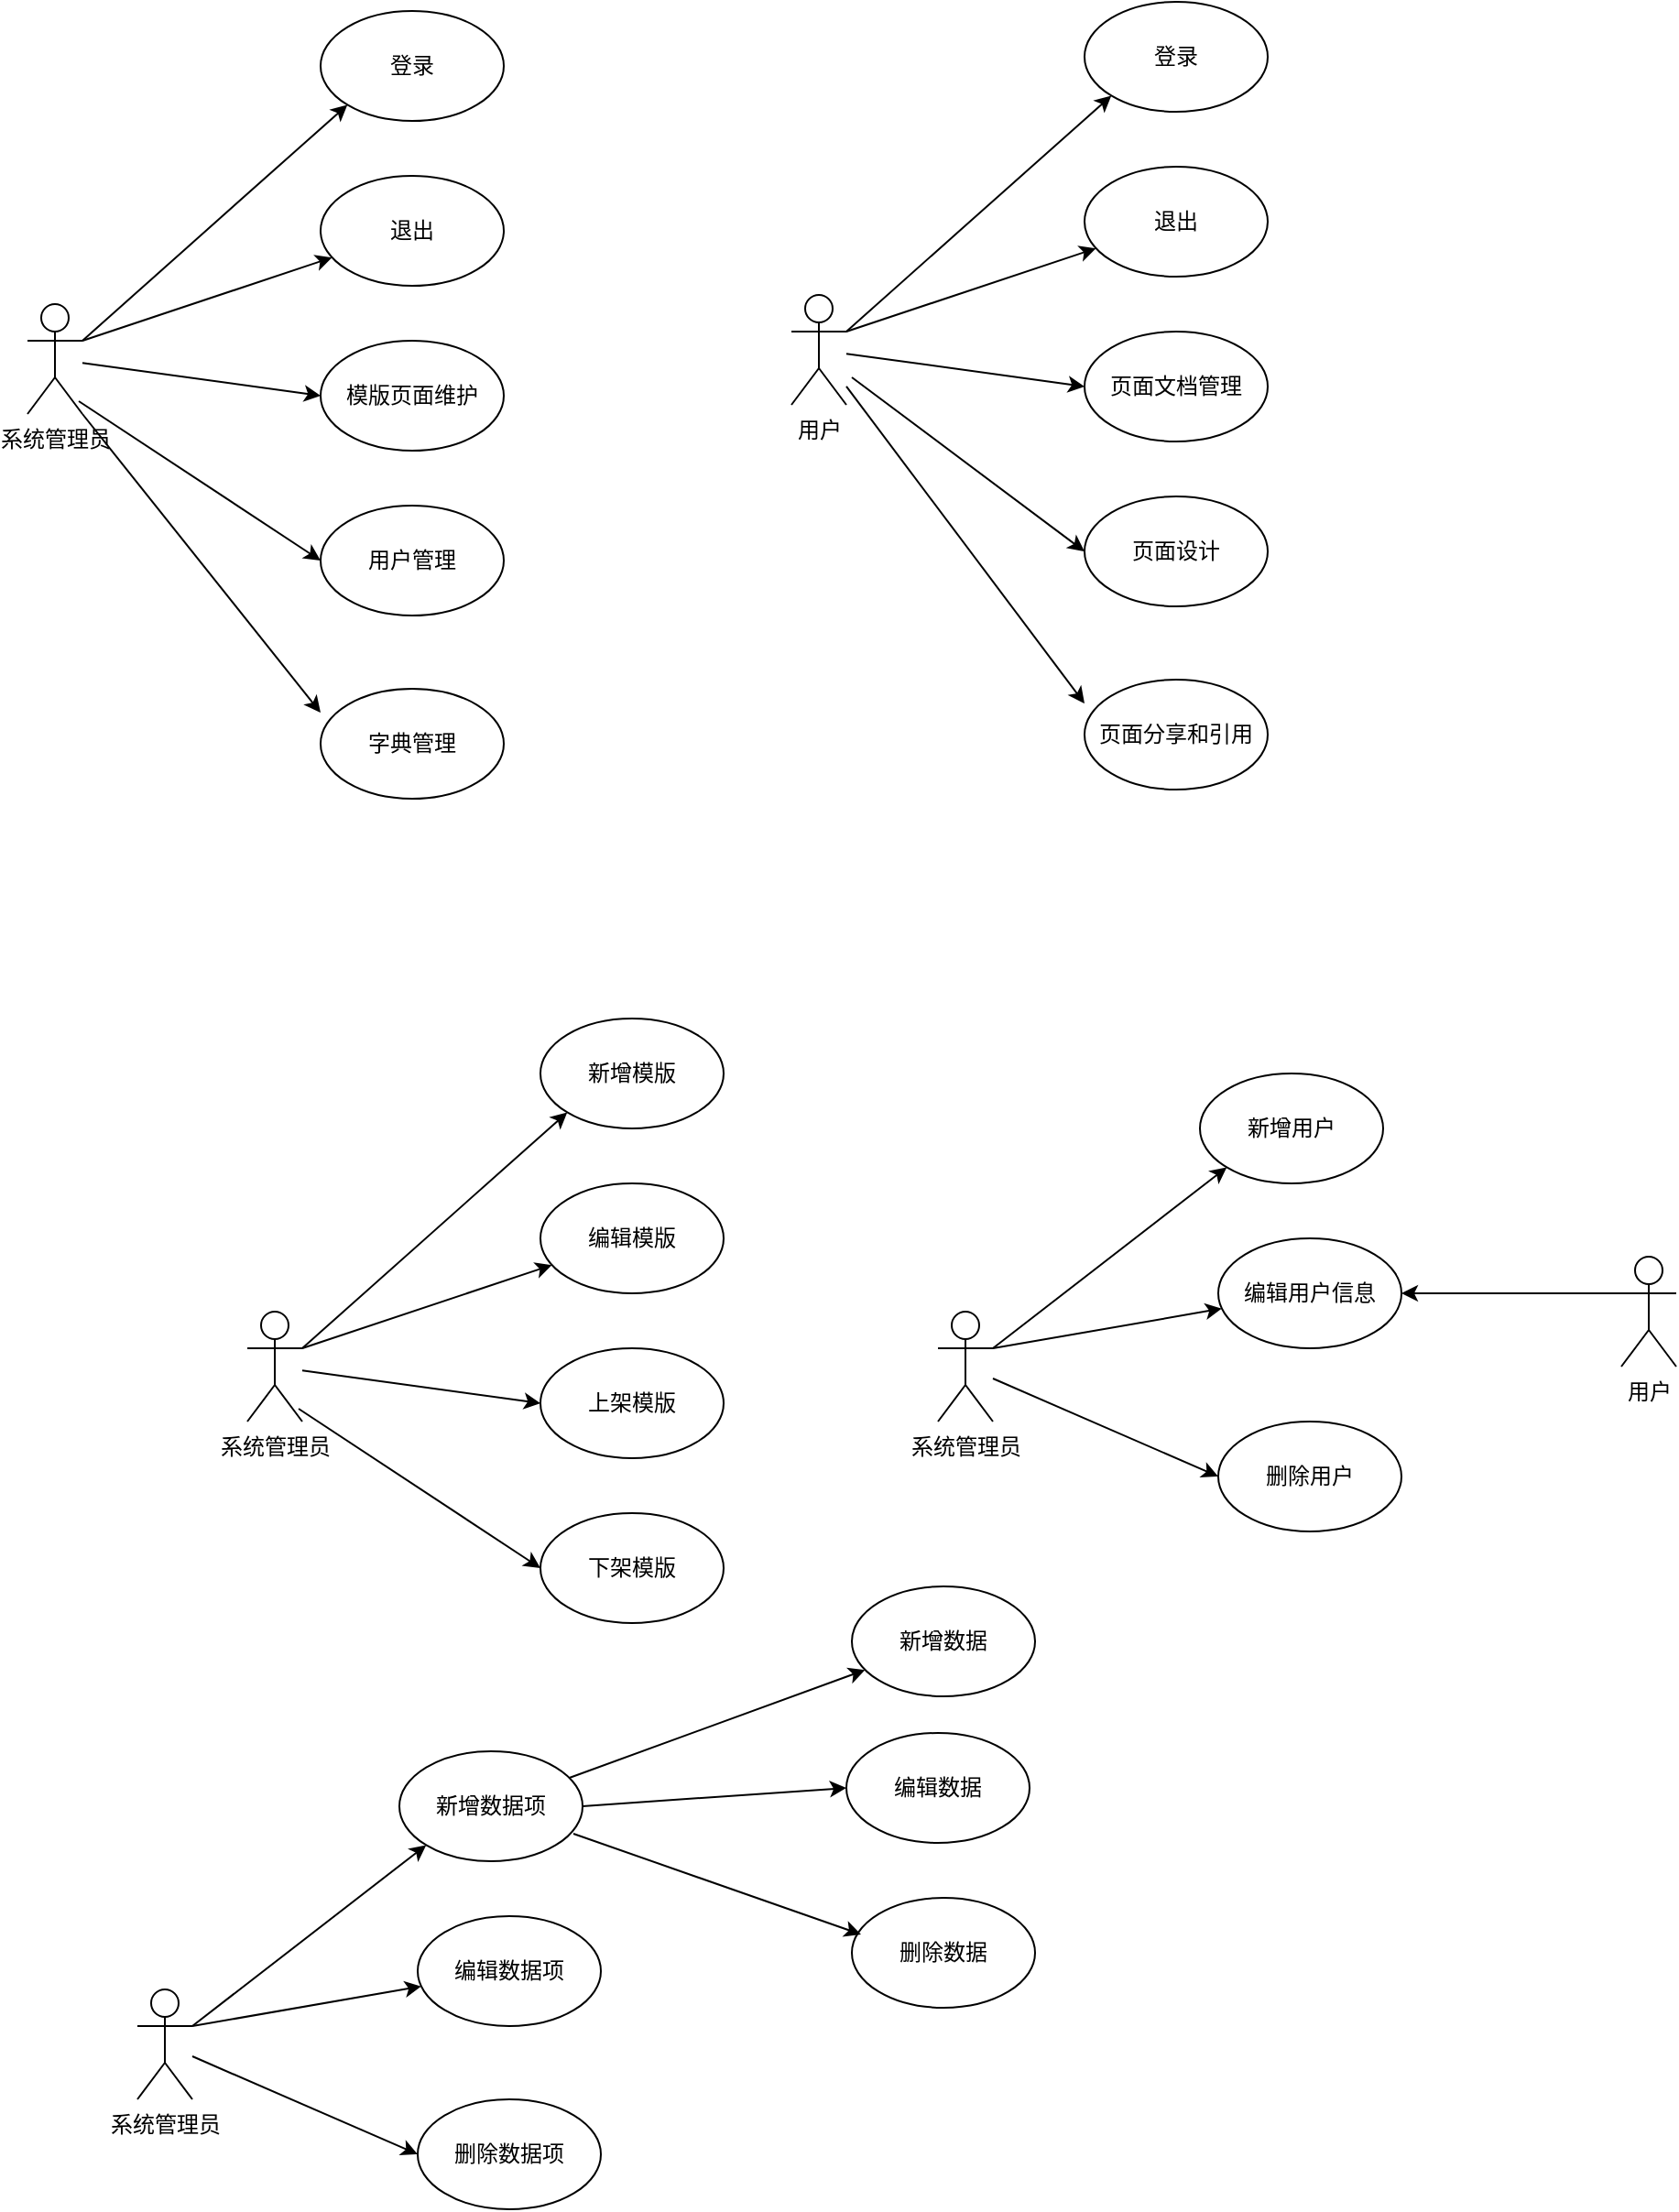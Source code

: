 <mxfile version="21.7.0" type="github">
  <diagram name="第 1 页" id="uGb3mlXIUazgqTFXJLFu">
    <mxGraphModel dx="954" dy="610" grid="1" gridSize="10" guides="1" tooltips="1" connect="1" arrows="1" fold="1" page="1" pageScale="1" pageWidth="827" pageHeight="1169" math="0" shadow="0">
      <root>
        <mxCell id="0" />
        <mxCell id="1" parent="0" />
        <mxCell id="ymelzY1RwOhpvOn5nYsV-1" value="系统管理员" style="shape=umlActor;verticalLabelPosition=bottom;verticalAlign=top;html=1;" vertex="1" parent="1">
          <mxGeometry x="150" y="230" width="30" height="60" as="geometry" />
        </mxCell>
        <mxCell id="ymelzY1RwOhpvOn5nYsV-3" value="登录" style="ellipse;whiteSpace=wrap;html=1;" vertex="1" parent="1">
          <mxGeometry x="310" y="70" width="100" height="60" as="geometry" />
        </mxCell>
        <mxCell id="ymelzY1RwOhpvOn5nYsV-4" value="退出" style="ellipse;whiteSpace=wrap;html=1;" vertex="1" parent="1">
          <mxGeometry x="310" y="160" width="100" height="60" as="geometry" />
        </mxCell>
        <mxCell id="ymelzY1RwOhpvOn5nYsV-5" value="模版页面维护" style="ellipse;whiteSpace=wrap;html=1;" vertex="1" parent="1">
          <mxGeometry x="310" y="250" width="100" height="60" as="geometry" />
        </mxCell>
        <mxCell id="ymelzY1RwOhpvOn5nYsV-6" value="用户管理" style="ellipse;whiteSpace=wrap;html=1;" vertex="1" parent="1">
          <mxGeometry x="310" y="340" width="100" height="60" as="geometry" />
        </mxCell>
        <mxCell id="ymelzY1RwOhpvOn5nYsV-7" value="字典管理" style="ellipse;whiteSpace=wrap;html=1;" vertex="1" parent="1">
          <mxGeometry x="310" y="440" width="100" height="60" as="geometry" />
        </mxCell>
        <mxCell id="ymelzY1RwOhpvOn5nYsV-9" value="" style="endArrow=classic;html=1;rounded=0;exitX=1;exitY=0.333;exitDx=0;exitDy=0;exitPerimeter=0;entryX=0;entryY=1;entryDx=0;entryDy=0;" edge="1" parent="1" source="ymelzY1RwOhpvOn5nYsV-1" target="ymelzY1RwOhpvOn5nYsV-3">
          <mxGeometry width="50" height="50" relative="1" as="geometry">
            <mxPoint x="390" y="340" as="sourcePoint" />
            <mxPoint x="440" y="290" as="targetPoint" />
          </mxGeometry>
        </mxCell>
        <mxCell id="ymelzY1RwOhpvOn5nYsV-14" value="" style="endArrow=classic;html=1;rounded=0;exitX=1;exitY=1;exitDx=0;exitDy=0;exitPerimeter=0;entryX=0;entryY=0.217;entryDx=0;entryDy=0;entryPerimeter=0;" edge="1" parent="1" source="ymelzY1RwOhpvOn5nYsV-1" target="ymelzY1RwOhpvOn5nYsV-7">
          <mxGeometry width="50" height="50" relative="1" as="geometry">
            <mxPoint x="390" y="340" as="sourcePoint" />
            <mxPoint x="300" y="450" as="targetPoint" />
          </mxGeometry>
        </mxCell>
        <mxCell id="ymelzY1RwOhpvOn5nYsV-15" value="" style="endArrow=classic;html=1;rounded=0;exitX=0.933;exitY=0.883;exitDx=0;exitDy=0;exitPerimeter=0;entryX=0;entryY=0.5;entryDx=0;entryDy=0;" edge="1" parent="1" source="ymelzY1RwOhpvOn5nYsV-1" target="ymelzY1RwOhpvOn5nYsV-6">
          <mxGeometry width="50" height="50" relative="1" as="geometry">
            <mxPoint x="390" y="340" as="sourcePoint" />
            <mxPoint x="440" y="290" as="targetPoint" />
          </mxGeometry>
        </mxCell>
        <mxCell id="ymelzY1RwOhpvOn5nYsV-16" value="" style="endArrow=classic;html=1;rounded=0;" edge="1" parent="1" source="ymelzY1RwOhpvOn5nYsV-1">
          <mxGeometry width="50" height="50" relative="1" as="geometry">
            <mxPoint x="390" y="340" as="sourcePoint" />
            <mxPoint x="310" y="280" as="targetPoint" />
          </mxGeometry>
        </mxCell>
        <mxCell id="ymelzY1RwOhpvOn5nYsV-17" value="" style="endArrow=classic;html=1;rounded=0;" edge="1" parent="1" target="ymelzY1RwOhpvOn5nYsV-4">
          <mxGeometry width="50" height="50" relative="1" as="geometry">
            <mxPoint x="180" y="250" as="sourcePoint" />
            <mxPoint x="440" y="290" as="targetPoint" />
          </mxGeometry>
        </mxCell>
        <mxCell id="ymelzY1RwOhpvOn5nYsV-19" value="用户" style="shape=umlActor;verticalLabelPosition=bottom;verticalAlign=top;html=1;" vertex="1" parent="1">
          <mxGeometry x="567" y="225" width="30" height="60" as="geometry" />
        </mxCell>
        <mxCell id="ymelzY1RwOhpvOn5nYsV-20" value="登录" style="ellipse;whiteSpace=wrap;html=1;" vertex="1" parent="1">
          <mxGeometry x="727" y="65" width="100" height="60" as="geometry" />
        </mxCell>
        <mxCell id="ymelzY1RwOhpvOn5nYsV-21" value="退出" style="ellipse;whiteSpace=wrap;html=1;" vertex="1" parent="1">
          <mxGeometry x="727" y="155" width="100" height="60" as="geometry" />
        </mxCell>
        <mxCell id="ymelzY1RwOhpvOn5nYsV-22" value="页面文档管理" style="ellipse;whiteSpace=wrap;html=1;" vertex="1" parent="1">
          <mxGeometry x="727" y="245" width="100" height="60" as="geometry" />
        </mxCell>
        <mxCell id="ymelzY1RwOhpvOn5nYsV-23" value="页面设计" style="ellipse;whiteSpace=wrap;html=1;" vertex="1" parent="1">
          <mxGeometry x="727" y="335" width="100" height="60" as="geometry" />
        </mxCell>
        <mxCell id="ymelzY1RwOhpvOn5nYsV-24" value="页面分享和引用" style="ellipse;whiteSpace=wrap;html=1;" vertex="1" parent="1">
          <mxGeometry x="727" y="435" width="100" height="60" as="geometry" />
        </mxCell>
        <mxCell id="ymelzY1RwOhpvOn5nYsV-25" value="" style="endArrow=classic;html=1;rounded=0;exitX=1;exitY=0.333;exitDx=0;exitDy=0;exitPerimeter=0;entryX=0;entryY=1;entryDx=0;entryDy=0;" edge="1" parent="1" source="ymelzY1RwOhpvOn5nYsV-19" target="ymelzY1RwOhpvOn5nYsV-20">
          <mxGeometry width="50" height="50" relative="1" as="geometry">
            <mxPoint x="807" y="335" as="sourcePoint" />
            <mxPoint x="857" y="285" as="targetPoint" />
          </mxGeometry>
        </mxCell>
        <mxCell id="ymelzY1RwOhpvOn5nYsV-26" value="" style="endArrow=classic;html=1;rounded=0;entryX=0;entryY=0.217;entryDx=0;entryDy=0;entryPerimeter=0;" edge="1" parent="1" source="ymelzY1RwOhpvOn5nYsV-19" target="ymelzY1RwOhpvOn5nYsV-24">
          <mxGeometry width="50" height="50" relative="1" as="geometry">
            <mxPoint x="807" y="335" as="sourcePoint" />
            <mxPoint x="717" y="445" as="targetPoint" />
          </mxGeometry>
        </mxCell>
        <mxCell id="ymelzY1RwOhpvOn5nYsV-27" value="" style="endArrow=classic;html=1;rounded=0;entryX=0;entryY=0.5;entryDx=0;entryDy=0;" edge="1" parent="1" target="ymelzY1RwOhpvOn5nYsV-23">
          <mxGeometry width="50" height="50" relative="1" as="geometry">
            <mxPoint x="600" y="270" as="sourcePoint" />
            <mxPoint x="857" y="285" as="targetPoint" />
          </mxGeometry>
        </mxCell>
        <mxCell id="ymelzY1RwOhpvOn5nYsV-28" value="" style="endArrow=classic;html=1;rounded=0;" edge="1" parent="1" source="ymelzY1RwOhpvOn5nYsV-19">
          <mxGeometry width="50" height="50" relative="1" as="geometry">
            <mxPoint x="807" y="335" as="sourcePoint" />
            <mxPoint x="727" y="275" as="targetPoint" />
          </mxGeometry>
        </mxCell>
        <mxCell id="ymelzY1RwOhpvOn5nYsV-29" value="" style="endArrow=classic;html=1;rounded=0;" edge="1" parent="1" target="ymelzY1RwOhpvOn5nYsV-21">
          <mxGeometry width="50" height="50" relative="1" as="geometry">
            <mxPoint x="597" y="245" as="sourcePoint" />
            <mxPoint x="857" y="285" as="targetPoint" />
          </mxGeometry>
        </mxCell>
        <mxCell id="ymelzY1RwOhpvOn5nYsV-30" value="系统管理员" style="shape=umlActor;verticalLabelPosition=bottom;verticalAlign=top;html=1;" vertex="1" parent="1">
          <mxGeometry x="270" y="780" width="30" height="60" as="geometry" />
        </mxCell>
        <mxCell id="ymelzY1RwOhpvOn5nYsV-31" value="新增模版" style="ellipse;whiteSpace=wrap;html=1;" vertex="1" parent="1">
          <mxGeometry x="430" y="620" width="100" height="60" as="geometry" />
        </mxCell>
        <mxCell id="ymelzY1RwOhpvOn5nYsV-32" value="编辑模版" style="ellipse;whiteSpace=wrap;html=1;" vertex="1" parent="1">
          <mxGeometry x="430" y="710" width="100" height="60" as="geometry" />
        </mxCell>
        <mxCell id="ymelzY1RwOhpvOn5nYsV-33" value="上架模版" style="ellipse;whiteSpace=wrap;html=1;" vertex="1" parent="1">
          <mxGeometry x="430" y="800" width="100" height="60" as="geometry" />
        </mxCell>
        <mxCell id="ymelzY1RwOhpvOn5nYsV-34" value="下架模版" style="ellipse;whiteSpace=wrap;html=1;" vertex="1" parent="1">
          <mxGeometry x="430" y="890" width="100" height="60" as="geometry" />
        </mxCell>
        <mxCell id="ymelzY1RwOhpvOn5nYsV-36" value="" style="endArrow=classic;html=1;rounded=0;exitX=1;exitY=0.333;exitDx=0;exitDy=0;exitPerimeter=0;entryX=0;entryY=1;entryDx=0;entryDy=0;" edge="1" parent="1" source="ymelzY1RwOhpvOn5nYsV-30" target="ymelzY1RwOhpvOn5nYsV-31">
          <mxGeometry width="50" height="50" relative="1" as="geometry">
            <mxPoint x="510" y="890" as="sourcePoint" />
            <mxPoint x="560" y="840" as="targetPoint" />
          </mxGeometry>
        </mxCell>
        <mxCell id="ymelzY1RwOhpvOn5nYsV-38" value="" style="endArrow=classic;html=1;rounded=0;exitX=0.933;exitY=0.883;exitDx=0;exitDy=0;exitPerimeter=0;entryX=0;entryY=0.5;entryDx=0;entryDy=0;" edge="1" parent="1" source="ymelzY1RwOhpvOn5nYsV-30" target="ymelzY1RwOhpvOn5nYsV-34">
          <mxGeometry width="50" height="50" relative="1" as="geometry">
            <mxPoint x="510" y="890" as="sourcePoint" />
            <mxPoint x="560" y="840" as="targetPoint" />
          </mxGeometry>
        </mxCell>
        <mxCell id="ymelzY1RwOhpvOn5nYsV-39" value="" style="endArrow=classic;html=1;rounded=0;" edge="1" parent="1" source="ymelzY1RwOhpvOn5nYsV-30">
          <mxGeometry width="50" height="50" relative="1" as="geometry">
            <mxPoint x="510" y="890" as="sourcePoint" />
            <mxPoint x="430" y="830" as="targetPoint" />
          </mxGeometry>
        </mxCell>
        <mxCell id="ymelzY1RwOhpvOn5nYsV-40" value="" style="endArrow=classic;html=1;rounded=0;" edge="1" parent="1" target="ymelzY1RwOhpvOn5nYsV-32">
          <mxGeometry width="50" height="50" relative="1" as="geometry">
            <mxPoint x="300" y="800" as="sourcePoint" />
            <mxPoint x="560" y="840" as="targetPoint" />
          </mxGeometry>
        </mxCell>
        <mxCell id="ymelzY1RwOhpvOn5nYsV-42" value="系统管理员" style="shape=umlActor;verticalLabelPosition=bottom;verticalAlign=top;html=1;" vertex="1" parent="1">
          <mxGeometry x="647" y="780" width="30" height="60" as="geometry" />
        </mxCell>
        <mxCell id="ymelzY1RwOhpvOn5nYsV-43" value="新增用户" style="ellipse;whiteSpace=wrap;html=1;" vertex="1" parent="1">
          <mxGeometry x="790" y="650" width="100" height="60" as="geometry" />
        </mxCell>
        <mxCell id="ymelzY1RwOhpvOn5nYsV-44" value="编辑用户信息" style="ellipse;whiteSpace=wrap;html=1;" vertex="1" parent="1">
          <mxGeometry x="800" y="740" width="100" height="60" as="geometry" />
        </mxCell>
        <mxCell id="ymelzY1RwOhpvOn5nYsV-45" value="删除用户" style="ellipse;whiteSpace=wrap;html=1;" vertex="1" parent="1">
          <mxGeometry x="800" y="840" width="100" height="60" as="geometry" />
        </mxCell>
        <mxCell id="ymelzY1RwOhpvOn5nYsV-47" value="" style="endArrow=classic;html=1;rounded=0;exitX=1;exitY=0.333;exitDx=0;exitDy=0;exitPerimeter=0;entryX=0;entryY=1;entryDx=0;entryDy=0;" edge="1" parent="1" source="ymelzY1RwOhpvOn5nYsV-42" target="ymelzY1RwOhpvOn5nYsV-43">
          <mxGeometry width="50" height="50" relative="1" as="geometry">
            <mxPoint x="887" y="890" as="sourcePoint" />
            <mxPoint x="937" y="840" as="targetPoint" />
          </mxGeometry>
        </mxCell>
        <mxCell id="ymelzY1RwOhpvOn5nYsV-49" value="" style="endArrow=classic;html=1;rounded=0;entryX=0;entryY=0.5;entryDx=0;entryDy=0;" edge="1" parent="1" source="ymelzY1RwOhpvOn5nYsV-42" target="ymelzY1RwOhpvOn5nYsV-45">
          <mxGeometry width="50" height="50" relative="1" as="geometry">
            <mxPoint x="887" y="890" as="sourcePoint" />
            <mxPoint x="807" y="830" as="targetPoint" />
          </mxGeometry>
        </mxCell>
        <mxCell id="ymelzY1RwOhpvOn5nYsV-50" value="" style="endArrow=classic;html=1;rounded=0;" edge="1" parent="1" target="ymelzY1RwOhpvOn5nYsV-44">
          <mxGeometry width="50" height="50" relative="1" as="geometry">
            <mxPoint x="677" y="800" as="sourcePoint" />
            <mxPoint x="937" y="840" as="targetPoint" />
          </mxGeometry>
        </mxCell>
        <mxCell id="ymelzY1RwOhpvOn5nYsV-52" value="用户" style="shape=umlActor;verticalLabelPosition=bottom;verticalAlign=top;html=1;" vertex="1" parent="1">
          <mxGeometry x="1020" y="750" width="30" height="60" as="geometry" />
        </mxCell>
        <mxCell id="ymelzY1RwOhpvOn5nYsV-53" value="" style="endArrow=classic;html=1;rounded=0;exitX=0;exitY=0.333;exitDx=0;exitDy=0;exitPerimeter=0;entryX=1;entryY=0.5;entryDx=0;entryDy=0;" edge="1" parent="1" source="ymelzY1RwOhpvOn5nYsV-52" target="ymelzY1RwOhpvOn5nYsV-44">
          <mxGeometry width="50" height="50" relative="1" as="geometry">
            <mxPoint x="850" y="780" as="sourcePoint" />
            <mxPoint x="900" y="730" as="targetPoint" />
          </mxGeometry>
        </mxCell>
        <mxCell id="ymelzY1RwOhpvOn5nYsV-54" value="系统管理员" style="shape=umlActor;verticalLabelPosition=bottom;verticalAlign=top;html=1;" vertex="1" parent="1">
          <mxGeometry x="210" y="1150" width="30" height="60" as="geometry" />
        </mxCell>
        <mxCell id="ymelzY1RwOhpvOn5nYsV-55" value="新增数据项" style="ellipse;whiteSpace=wrap;html=1;" vertex="1" parent="1">
          <mxGeometry x="353" y="1020" width="100" height="60" as="geometry" />
        </mxCell>
        <mxCell id="ymelzY1RwOhpvOn5nYsV-56" value="编辑数据项" style="ellipse;whiteSpace=wrap;html=1;" vertex="1" parent="1">
          <mxGeometry x="363" y="1110" width="100" height="60" as="geometry" />
        </mxCell>
        <mxCell id="ymelzY1RwOhpvOn5nYsV-57" value="删除数据项" style="ellipse;whiteSpace=wrap;html=1;" vertex="1" parent="1">
          <mxGeometry x="363" y="1210" width="100" height="60" as="geometry" />
        </mxCell>
        <mxCell id="ymelzY1RwOhpvOn5nYsV-58" value="" style="endArrow=classic;html=1;rounded=0;exitX=1;exitY=0.333;exitDx=0;exitDy=0;exitPerimeter=0;entryX=0;entryY=1;entryDx=0;entryDy=0;" edge="1" parent="1" source="ymelzY1RwOhpvOn5nYsV-54" target="ymelzY1RwOhpvOn5nYsV-55">
          <mxGeometry width="50" height="50" relative="1" as="geometry">
            <mxPoint x="450" y="1260" as="sourcePoint" />
            <mxPoint x="500" y="1210" as="targetPoint" />
          </mxGeometry>
        </mxCell>
        <mxCell id="ymelzY1RwOhpvOn5nYsV-59" value="" style="endArrow=classic;html=1;rounded=0;entryX=0;entryY=0.5;entryDx=0;entryDy=0;" edge="1" parent="1" source="ymelzY1RwOhpvOn5nYsV-54" target="ymelzY1RwOhpvOn5nYsV-57">
          <mxGeometry width="50" height="50" relative="1" as="geometry">
            <mxPoint x="450" y="1260" as="sourcePoint" />
            <mxPoint x="370" y="1200" as="targetPoint" />
          </mxGeometry>
        </mxCell>
        <mxCell id="ymelzY1RwOhpvOn5nYsV-60" value="" style="endArrow=classic;html=1;rounded=0;" edge="1" parent="1" target="ymelzY1RwOhpvOn5nYsV-56">
          <mxGeometry width="50" height="50" relative="1" as="geometry">
            <mxPoint x="240" y="1170" as="sourcePoint" />
            <mxPoint x="500" y="1210" as="targetPoint" />
          </mxGeometry>
        </mxCell>
        <mxCell id="ymelzY1RwOhpvOn5nYsV-61" value="新增数据" style="ellipse;whiteSpace=wrap;html=1;" vertex="1" parent="1">
          <mxGeometry x="600" y="930" width="100" height="60" as="geometry" />
        </mxCell>
        <mxCell id="ymelzY1RwOhpvOn5nYsV-62" value="编辑数据" style="ellipse;whiteSpace=wrap;html=1;" vertex="1" parent="1">
          <mxGeometry x="597" y="1010" width="100" height="60" as="geometry" />
        </mxCell>
        <mxCell id="ymelzY1RwOhpvOn5nYsV-63" value="删除数据" style="ellipse;whiteSpace=wrap;html=1;" vertex="1" parent="1">
          <mxGeometry x="600" y="1100" width="100" height="60" as="geometry" />
        </mxCell>
        <mxCell id="ymelzY1RwOhpvOn5nYsV-64" value="" style="endArrow=classic;html=1;rounded=0;" edge="1" parent="1" source="ymelzY1RwOhpvOn5nYsV-55" target="ymelzY1RwOhpvOn5nYsV-61">
          <mxGeometry width="50" height="50" relative="1" as="geometry">
            <mxPoint x="620" y="1100" as="sourcePoint" />
            <mxPoint x="670" y="1050" as="targetPoint" />
          </mxGeometry>
        </mxCell>
        <mxCell id="ymelzY1RwOhpvOn5nYsV-65" value="" style="endArrow=classic;html=1;rounded=0;exitX=1;exitY=0.5;exitDx=0;exitDy=0;entryX=0;entryY=0.5;entryDx=0;entryDy=0;" edge="1" parent="1" source="ymelzY1RwOhpvOn5nYsV-55" target="ymelzY1RwOhpvOn5nYsV-62">
          <mxGeometry width="50" height="50" relative="1" as="geometry">
            <mxPoint x="620" y="1100" as="sourcePoint" />
            <mxPoint x="670" y="1050" as="targetPoint" />
          </mxGeometry>
        </mxCell>
        <mxCell id="ymelzY1RwOhpvOn5nYsV-66" value="" style="endArrow=classic;html=1;rounded=0;exitX=0.95;exitY=0.75;exitDx=0;exitDy=0;exitPerimeter=0;entryX=0.05;entryY=0.333;entryDx=0;entryDy=0;entryPerimeter=0;" edge="1" parent="1" source="ymelzY1RwOhpvOn5nYsV-55" target="ymelzY1RwOhpvOn5nYsV-63">
          <mxGeometry width="50" height="50" relative="1" as="geometry">
            <mxPoint x="620" y="1100" as="sourcePoint" />
            <mxPoint x="670" y="1050" as="targetPoint" />
          </mxGeometry>
        </mxCell>
      </root>
    </mxGraphModel>
  </diagram>
</mxfile>

